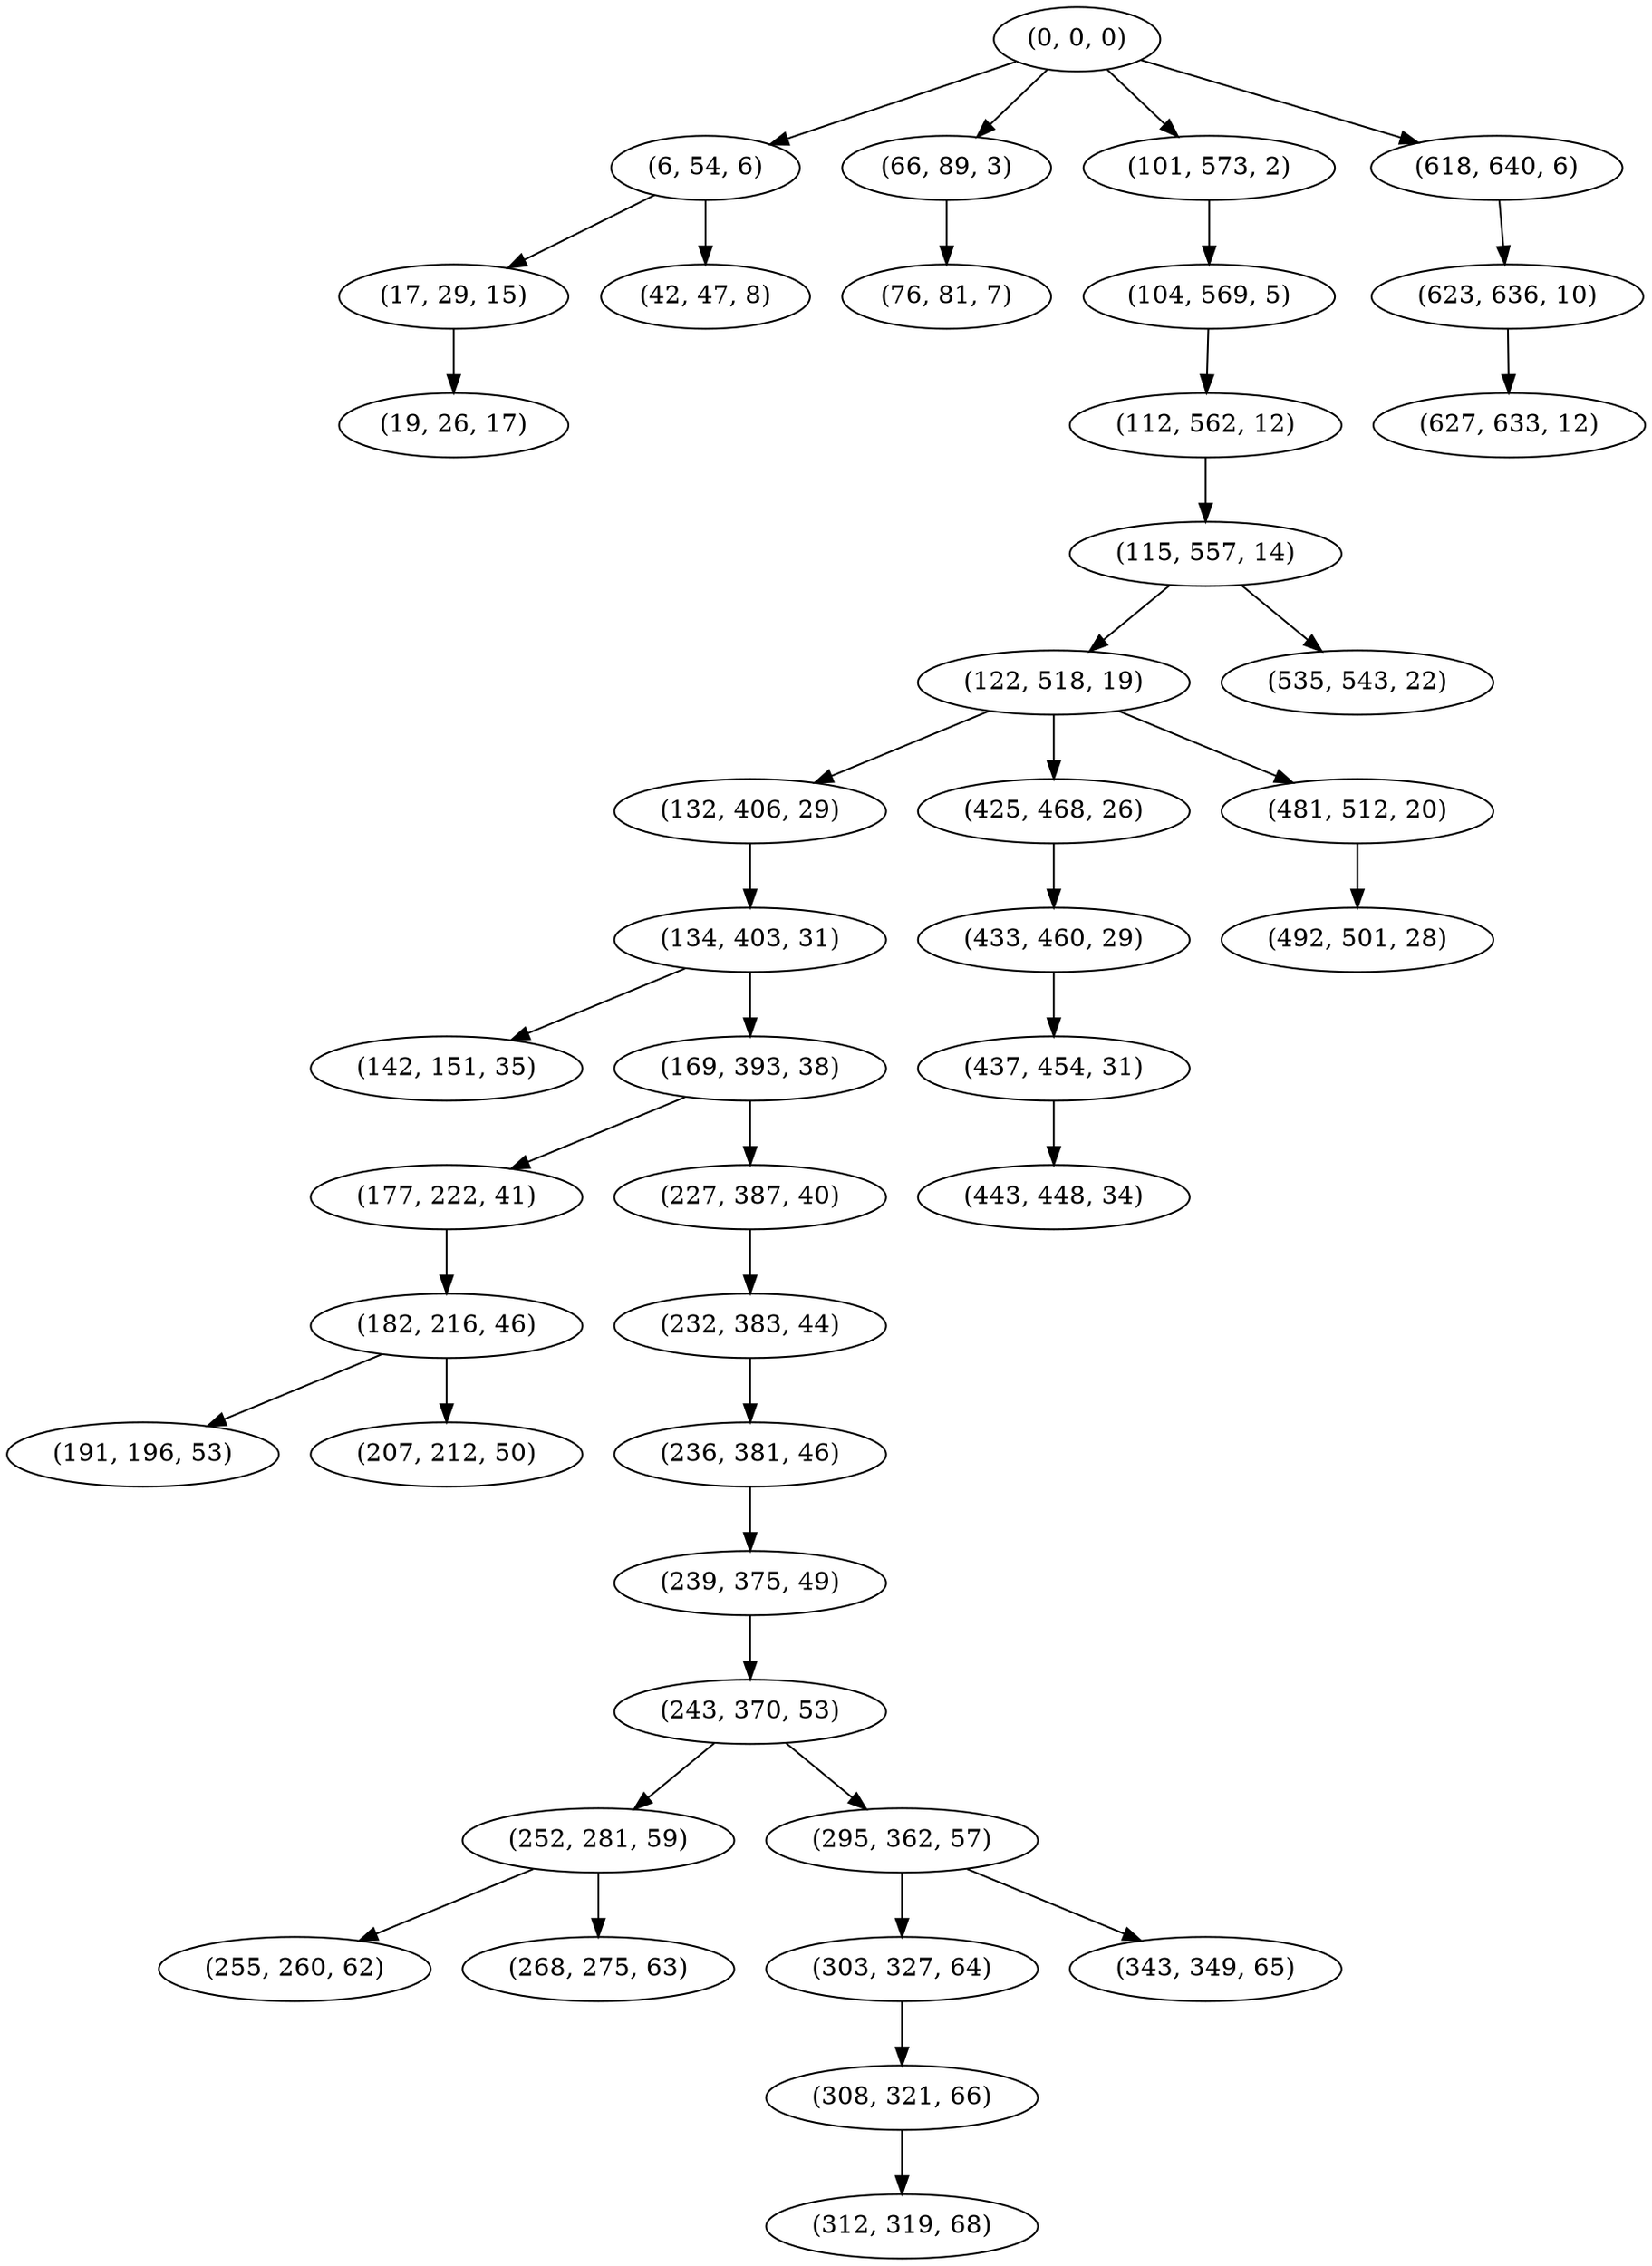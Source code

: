 digraph tree {
    "(0, 0, 0)";
    "(6, 54, 6)";
    "(17, 29, 15)";
    "(19, 26, 17)";
    "(42, 47, 8)";
    "(66, 89, 3)";
    "(76, 81, 7)";
    "(101, 573, 2)";
    "(104, 569, 5)";
    "(112, 562, 12)";
    "(115, 557, 14)";
    "(122, 518, 19)";
    "(132, 406, 29)";
    "(134, 403, 31)";
    "(142, 151, 35)";
    "(169, 393, 38)";
    "(177, 222, 41)";
    "(182, 216, 46)";
    "(191, 196, 53)";
    "(207, 212, 50)";
    "(227, 387, 40)";
    "(232, 383, 44)";
    "(236, 381, 46)";
    "(239, 375, 49)";
    "(243, 370, 53)";
    "(252, 281, 59)";
    "(255, 260, 62)";
    "(268, 275, 63)";
    "(295, 362, 57)";
    "(303, 327, 64)";
    "(308, 321, 66)";
    "(312, 319, 68)";
    "(343, 349, 65)";
    "(425, 468, 26)";
    "(433, 460, 29)";
    "(437, 454, 31)";
    "(443, 448, 34)";
    "(481, 512, 20)";
    "(492, 501, 28)";
    "(535, 543, 22)";
    "(618, 640, 6)";
    "(623, 636, 10)";
    "(627, 633, 12)";
    "(0, 0, 0)" -> "(6, 54, 6)";
    "(0, 0, 0)" -> "(66, 89, 3)";
    "(0, 0, 0)" -> "(101, 573, 2)";
    "(0, 0, 0)" -> "(618, 640, 6)";
    "(6, 54, 6)" -> "(17, 29, 15)";
    "(6, 54, 6)" -> "(42, 47, 8)";
    "(17, 29, 15)" -> "(19, 26, 17)";
    "(66, 89, 3)" -> "(76, 81, 7)";
    "(101, 573, 2)" -> "(104, 569, 5)";
    "(104, 569, 5)" -> "(112, 562, 12)";
    "(112, 562, 12)" -> "(115, 557, 14)";
    "(115, 557, 14)" -> "(122, 518, 19)";
    "(115, 557, 14)" -> "(535, 543, 22)";
    "(122, 518, 19)" -> "(132, 406, 29)";
    "(122, 518, 19)" -> "(425, 468, 26)";
    "(122, 518, 19)" -> "(481, 512, 20)";
    "(132, 406, 29)" -> "(134, 403, 31)";
    "(134, 403, 31)" -> "(142, 151, 35)";
    "(134, 403, 31)" -> "(169, 393, 38)";
    "(169, 393, 38)" -> "(177, 222, 41)";
    "(169, 393, 38)" -> "(227, 387, 40)";
    "(177, 222, 41)" -> "(182, 216, 46)";
    "(182, 216, 46)" -> "(191, 196, 53)";
    "(182, 216, 46)" -> "(207, 212, 50)";
    "(227, 387, 40)" -> "(232, 383, 44)";
    "(232, 383, 44)" -> "(236, 381, 46)";
    "(236, 381, 46)" -> "(239, 375, 49)";
    "(239, 375, 49)" -> "(243, 370, 53)";
    "(243, 370, 53)" -> "(252, 281, 59)";
    "(243, 370, 53)" -> "(295, 362, 57)";
    "(252, 281, 59)" -> "(255, 260, 62)";
    "(252, 281, 59)" -> "(268, 275, 63)";
    "(295, 362, 57)" -> "(303, 327, 64)";
    "(295, 362, 57)" -> "(343, 349, 65)";
    "(303, 327, 64)" -> "(308, 321, 66)";
    "(308, 321, 66)" -> "(312, 319, 68)";
    "(425, 468, 26)" -> "(433, 460, 29)";
    "(433, 460, 29)" -> "(437, 454, 31)";
    "(437, 454, 31)" -> "(443, 448, 34)";
    "(481, 512, 20)" -> "(492, 501, 28)";
    "(618, 640, 6)" -> "(623, 636, 10)";
    "(623, 636, 10)" -> "(627, 633, 12)";
}
